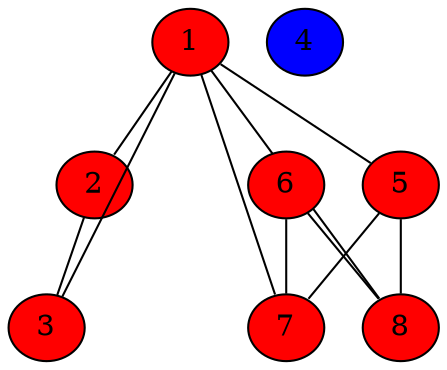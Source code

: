 graph G {
  graph [splines=false overlap=false]
  node  [shape=ellipse, width=0.3, height=0.3]
  1 [style=filled, fillcolor="red"];
  2 [style=filled, fillcolor="red"];
  3 [style=filled, fillcolor="red"];
  4 [style=filled, fillcolor="blue"];
  5 [style=filled, fillcolor="red"];
  6 [style=filled, fillcolor="red"];
  7 [style=filled, fillcolor="red"];
  8 [style=filled, fillcolor="red"];
  1 -- 2;
  1 -- 3;
  1 -- 5;
  1 -- 7;
  1 -- 8;
  2 -- 3;
  5 -- 7;
  5 -- 8;
  6 -- 7;
  6 -- 8;
}
